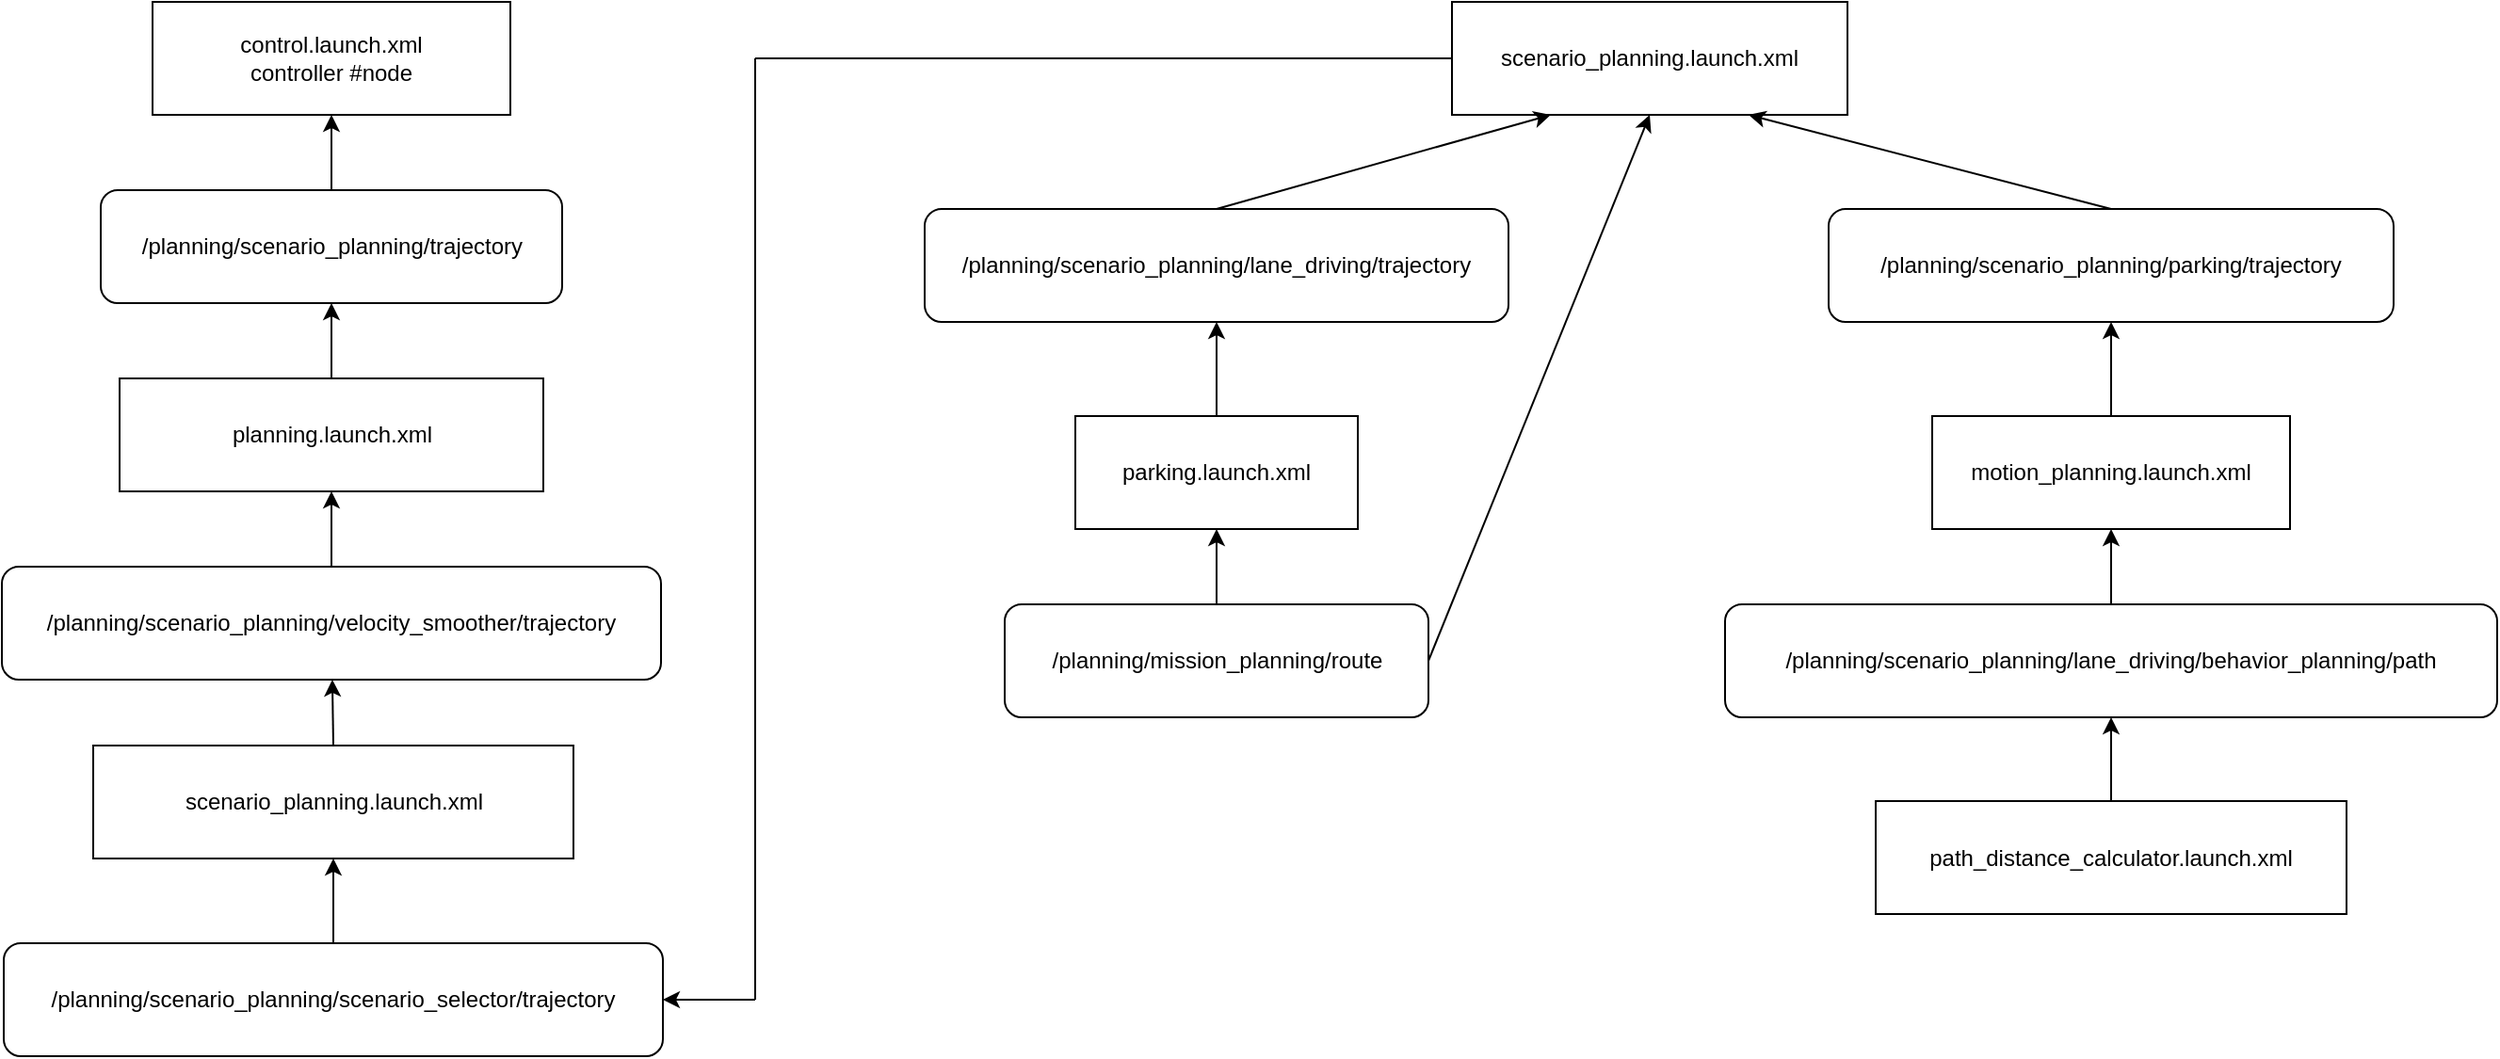 <mxfile version="24.7.17">
  <diagram name="第 1 页" id="F0U17MeTJ9vAIsxRNDrd">
    <mxGraphModel dx="1355" dy="555" grid="1" gridSize="10" guides="1" tooltips="1" connect="1" arrows="1" fold="1" page="1" pageScale="1" pageWidth="827" pageHeight="1169" math="0" shadow="0">
      <root>
        <mxCell id="0" />
        <mxCell id="1" parent="0" />
        <mxCell id="fdqubBedCS-_cA7VgkMp-2" value="/planning/scenario_planning/trajectory" style="rounded=1;whiteSpace=wrap;html=1;" vertex="1" parent="1">
          <mxGeometry x="272.5" y="260" width="245" height="60" as="geometry" />
        </mxCell>
        <mxCell id="fdqubBedCS-_cA7VgkMp-3" value="control.launch.xml&lt;div&gt;controller #node&lt;/div&gt;" style="rounded=0;whiteSpace=wrap;html=1;" vertex="1" parent="1">
          <mxGeometry x="300" y="160" width="190" height="60" as="geometry" />
        </mxCell>
        <mxCell id="fdqubBedCS-_cA7VgkMp-4" value="" style="endArrow=classic;html=1;rounded=0;exitX=0.5;exitY=0;exitDx=0;exitDy=0;entryX=0.5;entryY=1;entryDx=0;entryDy=0;" edge="1" parent="1" source="fdqubBedCS-_cA7VgkMp-2" target="fdqubBedCS-_cA7VgkMp-3">
          <mxGeometry width="50" height="50" relative="1" as="geometry">
            <mxPoint x="380" y="420" as="sourcePoint" />
            <mxPoint x="430" y="370" as="targetPoint" />
          </mxGeometry>
        </mxCell>
        <mxCell id="fdqubBedCS-_cA7VgkMp-5" value="/planning/scenario_planning/velocity_smoother/trajectory" style="rounded=1;whiteSpace=wrap;html=1;" vertex="1" parent="1">
          <mxGeometry x="220" y="460" width="350" height="60" as="geometry" />
        </mxCell>
        <mxCell id="fdqubBedCS-_cA7VgkMp-7" value="planning.launch.xml" style="rounded=0;whiteSpace=wrap;html=1;" vertex="1" parent="1">
          <mxGeometry x="282.5" y="360" width="225" height="60" as="geometry" />
        </mxCell>
        <mxCell id="fdqubBedCS-_cA7VgkMp-8" value="scenario_planning.launch.xml" style="rounded=0;whiteSpace=wrap;html=1;" vertex="1" parent="1">
          <mxGeometry x="268.5" y="555" width="255" height="60" as="geometry" />
        </mxCell>
        <mxCell id="fdqubBedCS-_cA7VgkMp-9" value="&lt;span style=&quot;font-size: 12px;&quot;&gt;/planning/scenario_planning/scenario_selector/trajectory&lt;/span&gt;" style="rounded=1;whiteSpace=wrap;html=1;" vertex="1" parent="1">
          <mxGeometry x="221" y="660" width="350" height="60" as="geometry" />
        </mxCell>
        <mxCell id="fdqubBedCS-_cA7VgkMp-10" value="scenario_planning.launch.xml" style="rounded=0;whiteSpace=wrap;html=1;" vertex="1" parent="1">
          <mxGeometry x="990" y="160" width="210" height="60" as="geometry" />
        </mxCell>
        <mxCell id="fdqubBedCS-_cA7VgkMp-11" value="&lt;span style=&quot;font-size: 12px;&quot;&gt;/planning/scenario_planning/lane_driving/trajectory&lt;/span&gt;" style="rounded=1;whiteSpace=wrap;html=1;" vertex="1" parent="1">
          <mxGeometry x="710" y="270" width="310" height="60" as="geometry" />
        </mxCell>
        <mxCell id="fdqubBedCS-_cA7VgkMp-12" value="&lt;span style=&quot;font-size: 12px;&quot;&gt;/planning/scenario_planning/parking/trajectory&lt;/span&gt;" style="rounded=1;whiteSpace=wrap;html=1;" vertex="1" parent="1">
          <mxGeometry x="1190" y="270" width="300" height="60" as="geometry" />
        </mxCell>
        <mxCell id="fdqubBedCS-_cA7VgkMp-13" value="" style="endArrow=none;html=1;rounded=0;entryX=0;entryY=0.5;entryDx=0;entryDy=0;" edge="1" parent="1" target="fdqubBedCS-_cA7VgkMp-10">
          <mxGeometry width="50" height="50" relative="1" as="geometry">
            <mxPoint x="620" y="190" as="sourcePoint" />
            <mxPoint x="700" y="170" as="targetPoint" />
          </mxGeometry>
        </mxCell>
        <mxCell id="fdqubBedCS-_cA7VgkMp-15" value="" style="endArrow=none;html=1;rounded=0;" edge="1" parent="1">
          <mxGeometry width="50" height="50" relative="1" as="geometry">
            <mxPoint x="620" y="690" as="sourcePoint" />
            <mxPoint x="620" y="190" as="targetPoint" />
          </mxGeometry>
        </mxCell>
        <mxCell id="fdqubBedCS-_cA7VgkMp-16" value="" style="endArrow=classic;html=1;rounded=0;entryX=1;entryY=0.5;entryDx=0;entryDy=0;" edge="1" parent="1" target="fdqubBedCS-_cA7VgkMp-9">
          <mxGeometry width="50" height="50" relative="1" as="geometry">
            <mxPoint x="620" y="690" as="sourcePoint" />
            <mxPoint x="720" y="720" as="targetPoint" />
          </mxGeometry>
        </mxCell>
        <mxCell id="fdqubBedCS-_cA7VgkMp-17" value="" style="endArrow=classic;html=1;rounded=0;exitX=0.5;exitY=0;exitDx=0;exitDy=0;entryX=0.25;entryY=1;entryDx=0;entryDy=0;" edge="1" parent="1" source="fdqubBedCS-_cA7VgkMp-11" target="fdqubBedCS-_cA7VgkMp-10">
          <mxGeometry width="50" height="50" relative="1" as="geometry">
            <mxPoint x="870" y="260" as="sourcePoint" />
            <mxPoint x="920" y="210" as="targetPoint" />
          </mxGeometry>
        </mxCell>
        <mxCell id="fdqubBedCS-_cA7VgkMp-18" value="" style="endArrow=classic;html=1;rounded=0;exitX=0.5;exitY=0;exitDx=0;exitDy=0;entryX=0.75;entryY=1;entryDx=0;entryDy=0;" edge="1" parent="1" source="fdqubBedCS-_cA7VgkMp-12" target="fdqubBedCS-_cA7VgkMp-10">
          <mxGeometry width="50" height="50" relative="1" as="geometry">
            <mxPoint x="1120" y="380" as="sourcePoint" />
            <mxPoint x="1170" y="330" as="targetPoint" />
          </mxGeometry>
        </mxCell>
        <mxCell id="fdqubBedCS-_cA7VgkMp-19" value="parking.launch.xml" style="rounded=0;whiteSpace=wrap;html=1;" vertex="1" parent="1">
          <mxGeometry x="790" y="380" width="150" height="60" as="geometry" />
        </mxCell>
        <mxCell id="fdqubBedCS-_cA7VgkMp-20" value="motion_planning.launch.xml" style="rounded=0;whiteSpace=wrap;html=1;" vertex="1" parent="1">
          <mxGeometry x="1245" y="380" width="190" height="60" as="geometry" />
        </mxCell>
        <mxCell id="fdqubBedCS-_cA7VgkMp-21" value="/planning/mission_planning/route" style="rounded=1;whiteSpace=wrap;html=1;" vertex="1" parent="1">
          <mxGeometry x="752.5" y="480" width="225" height="60" as="geometry" />
        </mxCell>
        <mxCell id="fdqubBedCS-_cA7VgkMp-22" value="/planning/scenario_planning/lane_driving/behavior_planning/path" style="rounded=1;whiteSpace=wrap;html=1;" vertex="1" parent="1">
          <mxGeometry x="1135" y="480" width="410" height="60" as="geometry" />
        </mxCell>
        <mxCell id="fdqubBedCS-_cA7VgkMp-23" value="path_distance_calculator.launch.xml" style="rounded=0;whiteSpace=wrap;html=1;" vertex="1" parent="1">
          <mxGeometry x="1215" y="584.5" width="250" height="60" as="geometry" />
        </mxCell>
        <mxCell id="fdqubBedCS-_cA7VgkMp-24" value="" style="endArrow=classic;html=1;rounded=0;exitX=0.5;exitY=0;exitDx=0;exitDy=0;" edge="1" parent="1" source="fdqubBedCS-_cA7VgkMp-19" target="fdqubBedCS-_cA7VgkMp-11">
          <mxGeometry width="50" height="50" relative="1" as="geometry">
            <mxPoint x="1030" y="430" as="sourcePoint" />
            <mxPoint x="1080" y="380" as="targetPoint" />
          </mxGeometry>
        </mxCell>
        <mxCell id="fdqubBedCS-_cA7VgkMp-25" value="" style="endArrow=classic;html=1;rounded=0;exitX=0.5;exitY=0;exitDx=0;exitDy=0;entryX=0.5;entryY=1;entryDx=0;entryDy=0;" edge="1" parent="1" source="fdqubBedCS-_cA7VgkMp-21" target="fdqubBedCS-_cA7VgkMp-19">
          <mxGeometry width="50" height="50" relative="1" as="geometry">
            <mxPoint x="980" y="470" as="sourcePoint" />
            <mxPoint x="1030" y="420" as="targetPoint" />
          </mxGeometry>
        </mxCell>
        <mxCell id="fdqubBedCS-_cA7VgkMp-26" value="" style="endArrow=classic;html=1;rounded=0;exitX=0.5;exitY=0;exitDx=0;exitDy=0;entryX=0.5;entryY=1;entryDx=0;entryDy=0;" edge="1" parent="1" source="fdqubBedCS-_cA7VgkMp-20" target="fdqubBedCS-_cA7VgkMp-12">
          <mxGeometry width="50" height="50" relative="1" as="geometry">
            <mxPoint x="1160" y="420" as="sourcePoint" />
            <mxPoint x="1210" y="370" as="targetPoint" />
          </mxGeometry>
        </mxCell>
        <mxCell id="fdqubBedCS-_cA7VgkMp-27" value="" style="endArrow=classic;html=1;rounded=0;exitX=0.5;exitY=0;exitDx=0;exitDy=0;entryX=0.5;entryY=1;entryDx=0;entryDy=0;" edge="1" parent="1" source="fdqubBedCS-_cA7VgkMp-22" target="fdqubBedCS-_cA7VgkMp-20">
          <mxGeometry width="50" height="50" relative="1" as="geometry">
            <mxPoint x="1020" y="480" as="sourcePoint" />
            <mxPoint x="1070" y="430" as="targetPoint" />
          </mxGeometry>
        </mxCell>
        <mxCell id="fdqubBedCS-_cA7VgkMp-28" value="" style="endArrow=classic;html=1;rounded=0;exitX=0.5;exitY=0;exitDx=0;exitDy=0;entryX=0.5;entryY=1;entryDx=0;entryDy=0;" edge="1" parent="1" source="fdqubBedCS-_cA7VgkMp-23" target="fdqubBedCS-_cA7VgkMp-22">
          <mxGeometry width="50" height="50" relative="1" as="geometry">
            <mxPoint x="1000" y="640" as="sourcePoint" />
            <mxPoint x="1050" y="590" as="targetPoint" />
          </mxGeometry>
        </mxCell>
        <mxCell id="fdqubBedCS-_cA7VgkMp-29" value="" style="endArrow=classic;html=1;rounded=0;exitX=0.5;exitY=0;exitDx=0;exitDy=0;entryX=0.5;entryY=1;entryDx=0;entryDy=0;" edge="1" parent="1" source="fdqubBedCS-_cA7VgkMp-9" target="fdqubBedCS-_cA7VgkMp-8">
          <mxGeometry width="50" height="50" relative="1" as="geometry">
            <mxPoint x="430" y="660" as="sourcePoint" />
            <mxPoint x="480" y="610" as="targetPoint" />
          </mxGeometry>
        </mxCell>
        <mxCell id="fdqubBedCS-_cA7VgkMp-30" value="" style="endArrow=classic;html=1;rounded=0;exitX=0.5;exitY=0;exitDx=0;exitDy=0;" edge="1" parent="1" source="fdqubBedCS-_cA7VgkMp-8" target="fdqubBedCS-_cA7VgkMp-5">
          <mxGeometry width="50" height="50" relative="1" as="geometry">
            <mxPoint x="150" y="560" as="sourcePoint" />
            <mxPoint x="200" y="510" as="targetPoint" />
          </mxGeometry>
        </mxCell>
        <mxCell id="fdqubBedCS-_cA7VgkMp-31" value="" style="endArrow=classic;html=1;rounded=0;exitX=0.5;exitY=0;exitDx=0;exitDy=0;entryX=0.5;entryY=1;entryDx=0;entryDy=0;" edge="1" parent="1" source="fdqubBedCS-_cA7VgkMp-5" target="fdqubBedCS-_cA7VgkMp-7">
          <mxGeometry width="50" height="50" relative="1" as="geometry">
            <mxPoint x="280" y="470" as="sourcePoint" />
            <mxPoint x="330" y="420" as="targetPoint" />
          </mxGeometry>
        </mxCell>
        <mxCell id="fdqubBedCS-_cA7VgkMp-32" value="" style="endArrow=classic;html=1;rounded=0;exitX=0.5;exitY=0;exitDx=0;exitDy=0;entryX=0.5;entryY=1;entryDx=0;entryDy=0;" edge="1" parent="1" source="fdqubBedCS-_cA7VgkMp-7" target="fdqubBedCS-_cA7VgkMp-2">
          <mxGeometry width="50" height="50" relative="1" as="geometry">
            <mxPoint x="130" y="430" as="sourcePoint" />
            <mxPoint x="180" y="380" as="targetPoint" />
          </mxGeometry>
        </mxCell>
        <mxCell id="fdqubBedCS-_cA7VgkMp-34" value="" style="endArrow=classic;html=1;rounded=0;exitX=1;exitY=0.5;exitDx=0;exitDy=0;entryX=0.5;entryY=1;entryDx=0;entryDy=0;" edge="1" parent="1" source="fdqubBedCS-_cA7VgkMp-21" target="fdqubBedCS-_cA7VgkMp-10">
          <mxGeometry width="50" height="50" relative="1" as="geometry">
            <mxPoint x="1040" y="450" as="sourcePoint" />
            <mxPoint x="1090" y="400" as="targetPoint" />
          </mxGeometry>
        </mxCell>
      </root>
    </mxGraphModel>
  </diagram>
</mxfile>
